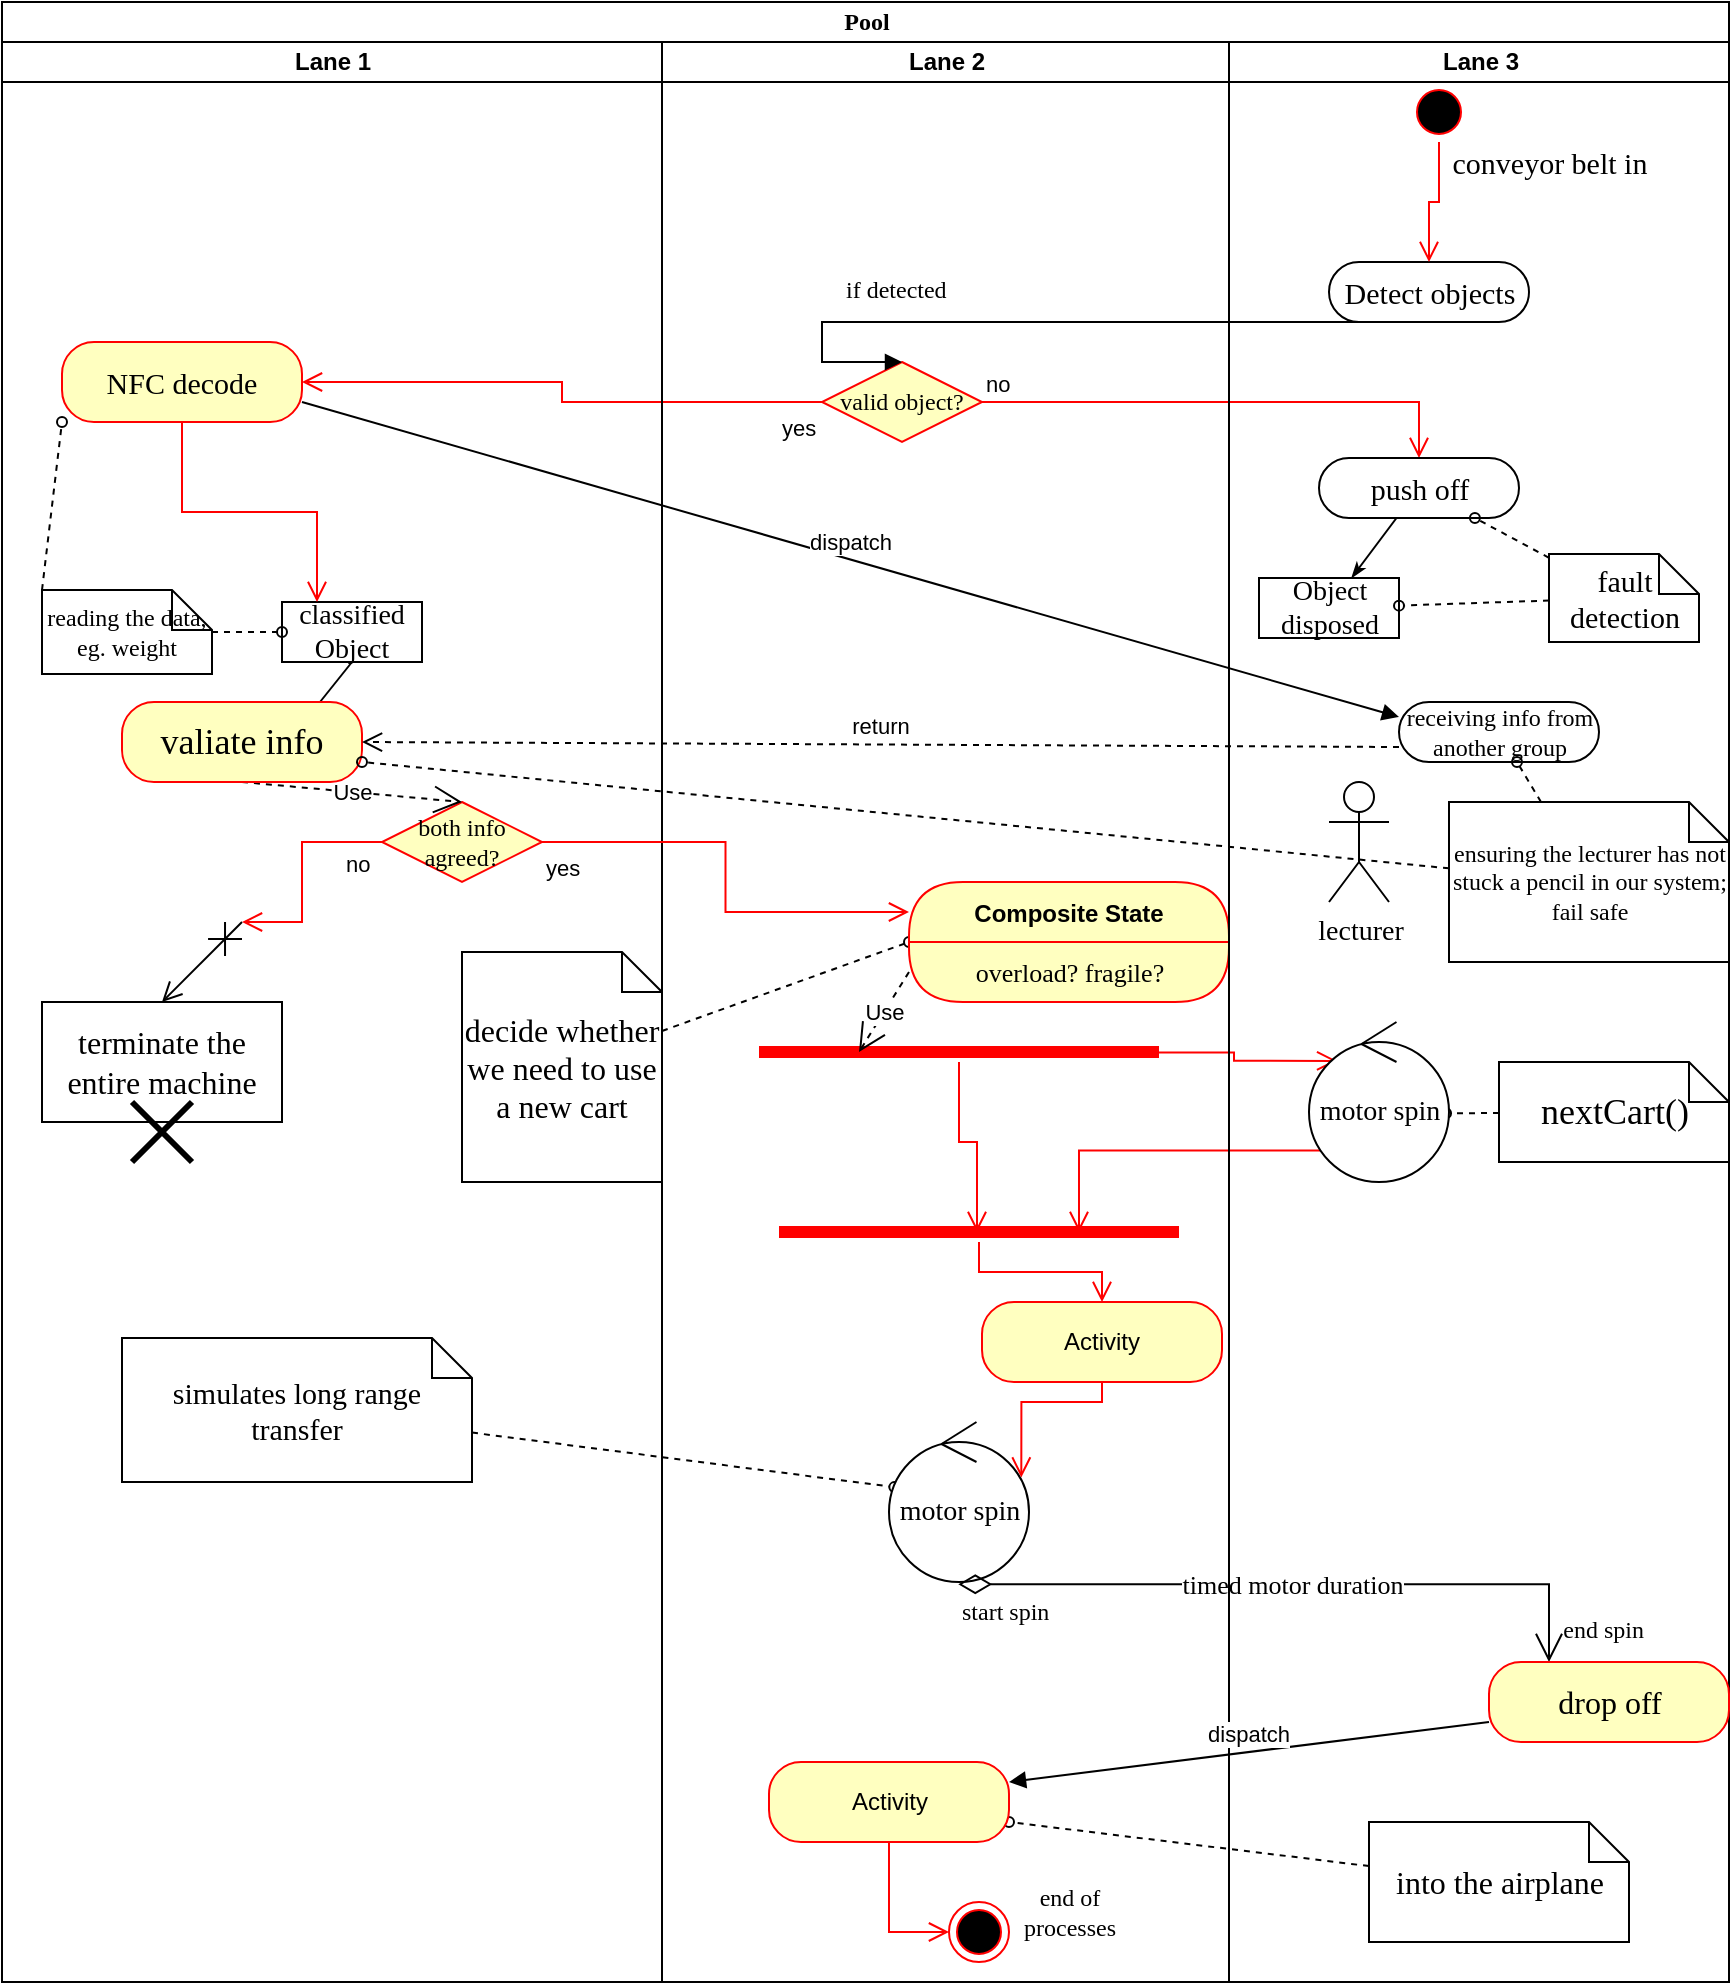 <mxfile version="24.4.0" type="github">
  <diagram name="Page-1" id="0783ab3e-0a74-02c8-0abd-f7b4e66b4bec">
    <mxGraphModel dx="989" dy="514" grid="1" gridSize="10" guides="1" tooltips="1" connect="1" arrows="1" fold="1" page="1" pageScale="1" pageWidth="850" pageHeight="1100" background="none" math="0" shadow="0">
      <root>
        <mxCell id="0" />
        <mxCell id="1" parent="0" />
        <mxCell id="1c1d494c118603dd-1" value="Pool" style="swimlane;html=1;childLayout=stackLayout;startSize=20;rounded=0;shadow=0;comic=0;labelBackgroundColor=none;strokeWidth=1;fontFamily=Verdana;fontSize=12;align=center;" parent="1" vertex="1">
          <mxGeometry x="40" y="20" width="863.5" height="990" as="geometry" />
        </mxCell>
        <mxCell id="1c1d494c118603dd-2" value="Lane 1" style="swimlane;html=1;startSize=20;" parent="1c1d494c118603dd-1" vertex="1">
          <mxGeometry y="20" width="330" height="970" as="geometry" />
        </mxCell>
        <mxCell id="1c1d494c118603dd-10" value="&lt;font style=&quot;font-size: 14px;&quot; face=&quot;Calibri&quot;&gt;classified Object&lt;/font&gt;" style="rounded=0;whiteSpace=wrap;html=1;shadow=0;comic=0;labelBackgroundColor=none;strokeWidth=1;fontFamily=Verdana;fontSize=12;align=center;arcSize=50;" parent="1c1d494c118603dd-2" vertex="1">
          <mxGeometry x="140" y="280" width="70" height="30" as="geometry" />
        </mxCell>
        <mxCell id="1c1d494c118603dd-46" style="edgeStyle=none;rounded=0;html=1;labelBackgroundColor=none;startArrow=none;startFill=0;startSize=5;endArrow=oval;endFill=0;endSize=5;jettySize=auto;orthogonalLoop=1;strokeWidth=1;fontFamily=Verdana;fontSize=12;dashed=1;entryX=0;entryY=1;entryDx=0;entryDy=0;exitX=0;exitY=0;exitDx=0;exitDy=0;exitPerimeter=0;" parent="1c1d494c118603dd-2" source="1c1d494c118603dd-21" target="UACE9q_lkyPn0epldcP_-63" edge="1">
          <mxGeometry relative="1" as="geometry">
            <mxPoint x="120.625" y="250" as="targetPoint" />
          </mxGeometry>
        </mxCell>
        <mxCell id="1c1d494c118603dd-47" style="edgeStyle=none;rounded=0;html=1;dashed=1;labelBackgroundColor=none;startArrow=none;startFill=0;startSize=5;endArrow=oval;endFill=0;endSize=5;jettySize=auto;orthogonalLoop=1;strokeWidth=1;fontFamily=Verdana;fontSize=12" parent="1c1d494c118603dd-2" source="1c1d494c118603dd-21" target="1c1d494c118603dd-10" edge="1">
          <mxGeometry relative="1" as="geometry" />
        </mxCell>
        <mxCell id="1c1d494c118603dd-21" value="&lt;font style=&quot;font-size: 12px;&quot; face=&quot;Calibri&quot;&gt;reading the data, eg. weight &lt;/font&gt;" style="shape=note;whiteSpace=wrap;html=1;rounded=0;shadow=0;comic=0;labelBackgroundColor=none;strokeWidth=1;fontFamily=Verdana;fontSize=12;align=center;size=20;" parent="1c1d494c118603dd-2" vertex="1">
          <mxGeometry x="20" y="274" width="85" height="42" as="geometry" />
        </mxCell>
        <mxCell id="UACE9q_lkyPn0epldcP_-8" value="&lt;font style=&quot;font-size: 16px;&quot; face=&quot;Calibri&quot;&gt;terminate the entire machine&lt;/font&gt;" style="rounded=0;whiteSpace=wrap;html=1;" vertex="1" parent="1c1d494c118603dd-2">
          <mxGeometry x="20" y="480" width="120" height="60" as="geometry" />
        </mxCell>
        <mxCell id="1c1d494c118603dd-23" value="&lt;font style=&quot;font-size: 16px;&quot; face=&quot;Calibri&quot;&gt;decide whether we need to use a new cart&lt;br&gt;&lt;/font&gt;" style="shape=note;whiteSpace=wrap;html=1;rounded=0;shadow=0;comic=0;labelBackgroundColor=none;strokeWidth=1;fontFamily=Verdana;fontSize=12;align=center;size=20;" parent="1c1d494c118603dd-2" vertex="1">
          <mxGeometry x="230" y="455" width="100" height="115" as="geometry" />
        </mxCell>
        <mxCell id="1c1d494c118603dd-24" value="&lt;font style=&quot;font-size: 15px;&quot; face=&quot;Calibri&quot;&gt;simulates long range transfer&lt;br&gt;&lt;/font&gt;" style="shape=note;whiteSpace=wrap;html=1;rounded=0;shadow=0;comic=0;labelBackgroundColor=none;strokeWidth=1;fontFamily=Verdana;fontSize=12;align=center;size=20;" parent="1c1d494c118603dd-2" vertex="1">
          <mxGeometry x="60" y="648" width="175" height="72" as="geometry" />
        </mxCell>
        <mxCell id="UACE9q_lkyPn0epldcP_-21" value="" style="endArrow=open;startArrow=cross;endFill=0;startFill=0;endSize=8;startSize=10;html=1;rounded=0;entryX=0.5;entryY=0;entryDx=0;entryDy=0;" edge="1" parent="1c1d494c118603dd-2" target="UACE9q_lkyPn0epldcP_-8">
          <mxGeometry width="160" relative="1" as="geometry">
            <mxPoint x="120" y="440" as="sourcePoint" />
            <mxPoint x="300" y="390" as="targetPoint" />
          </mxGeometry>
        </mxCell>
        <mxCell id="UACE9q_lkyPn0epldcP_-29" value="" style="endArrow=none;html=1;rounded=0;entryX=0.5;entryY=1;entryDx=0;entryDy=0;exitX=0.75;exitY=0;exitDx=0;exitDy=0;" edge="1" parent="1c1d494c118603dd-2" target="1c1d494c118603dd-10">
          <mxGeometry width="50" height="50" relative="1" as="geometry">
            <mxPoint x="155" y="335" as="sourcePoint" />
            <mxPoint x="400" y="400" as="targetPoint" />
          </mxGeometry>
        </mxCell>
        <mxCell id="UACE9q_lkyPn0epldcP_-31" value="&lt;font face=&quot;Calibri&quot;&gt;both info agreed?&lt;br&gt;&lt;/font&gt;" style="rhombus;whiteSpace=wrap;html=1;fontColor=#000000;fillColor=#ffffc0;strokeColor=#ff0000;" vertex="1" parent="1c1d494c118603dd-2">
          <mxGeometry x="190" y="380" width="80" height="40" as="geometry" />
        </mxCell>
        <mxCell id="UACE9q_lkyPn0epldcP_-32" value="no" style="edgeStyle=orthogonalEdgeStyle;html=1;align=left;verticalAlign=bottom;endArrow=open;endSize=8;strokeColor=#ff0000;rounded=0;" edge="1" source="UACE9q_lkyPn0epldcP_-31" parent="1c1d494c118603dd-2">
          <mxGeometry x="0.09" y="20" relative="1" as="geometry">
            <mxPoint x="120" y="440" as="targetPoint" />
            <Array as="points">
              <mxPoint x="150" y="400" />
              <mxPoint x="150" y="440" />
            </Array>
            <mxPoint as="offset" />
          </mxGeometry>
        </mxCell>
        <mxCell id="UACE9q_lkyPn0epldcP_-34" value="Use" style="endArrow=open;endSize=12;dashed=1;html=1;rounded=0;exitX=0.5;exitY=1;exitDx=0;exitDy=0;entryX=0.5;entryY=0;entryDx=0;entryDy=0;" edge="1" parent="1c1d494c118603dd-2" source="UACE9q_lkyPn0epldcP_-65" target="UACE9q_lkyPn0epldcP_-31">
          <mxGeometry width="160" relative="1" as="geometry">
            <mxPoint x="155" y="365" as="sourcePoint" />
            <mxPoint x="450" y="450" as="targetPoint" />
          </mxGeometry>
        </mxCell>
        <mxCell id="UACE9q_lkyPn0epldcP_-47" value="" style="shape=umlDestroy;whiteSpace=wrap;html=1;strokeWidth=3;targetShapes=umlLifeline;" vertex="1" parent="1c1d494c118603dd-2">
          <mxGeometry x="65" y="530" width="30" height="30" as="geometry" />
        </mxCell>
        <mxCell id="UACE9q_lkyPn0epldcP_-63" value="&lt;font style=&quot;font-size: 15px;&quot; face=&quot;Calibri&quot;&gt;NFC decode&lt;/font&gt;" style="rounded=1;whiteSpace=wrap;html=1;arcSize=40;fontColor=#000000;fillColor=#ffffc0;strokeColor=#ff0000;" vertex="1" parent="1c1d494c118603dd-2">
          <mxGeometry x="30" y="150" width="120" height="40" as="geometry" />
        </mxCell>
        <mxCell id="UACE9q_lkyPn0epldcP_-64" value="" style="edgeStyle=orthogonalEdgeStyle;html=1;verticalAlign=bottom;endArrow=open;endSize=8;strokeColor=#ff0000;rounded=0;entryX=0.25;entryY=0;entryDx=0;entryDy=0;" edge="1" source="UACE9q_lkyPn0epldcP_-63" parent="1c1d494c118603dd-2" target="1c1d494c118603dd-10">
          <mxGeometry relative="1" as="geometry">
            <mxPoint x="80" y="270" as="targetPoint" />
          </mxGeometry>
        </mxCell>
        <mxCell id="UACE9q_lkyPn0epldcP_-65" value="&lt;font style=&quot;font-size: 18px;&quot; face=&quot;Calibri&quot;&gt;valiate info&lt;br&gt;&lt;/font&gt;" style="rounded=1;whiteSpace=wrap;html=1;arcSize=40;fontColor=#000000;fillColor=#ffffc0;strokeColor=#ff0000;" vertex="1" parent="1c1d494c118603dd-2">
          <mxGeometry x="60" y="330" width="120" height="40" as="geometry" />
        </mxCell>
        <mxCell id="1c1d494c118603dd-52" style="edgeStyle=none;rounded=0;html=1;dashed=1;labelBackgroundColor=none;startArrow=none;startFill=0;startSize=5;endArrow=oval;endFill=0;endSize=5;jettySize=auto;orthogonalLoop=1;strokeWidth=1;fontFamily=Verdana;fontSize=12;entryX=0;entryY=0;entryDx=0;entryDy=0;" parent="1c1d494c118603dd-1" source="1c1d494c118603dd-23" target="UACE9q_lkyPn0epldcP_-62" edge="1">
          <mxGeometry relative="1" as="geometry">
            <mxPoint x="354" y="491.098" as="targetPoint" />
          </mxGeometry>
        </mxCell>
        <mxCell id="1c1d494c118603dd-54" style="edgeStyle=none;rounded=0;html=1;dashed=1;labelBackgroundColor=none;startArrow=none;startFill=0;startSize=5;endArrow=oval;endFill=0;endSize=5;jettySize=auto;orthogonalLoop=1;strokeWidth=1;fontFamily=Verdana;fontSize=12;entryX=0.038;entryY=0.407;entryDx=0;entryDy=0;entryPerimeter=0;" parent="1c1d494c118603dd-1" source="1c1d494c118603dd-24" target="UACE9q_lkyPn0epldcP_-51" edge="1">
          <mxGeometry relative="1" as="geometry">
            <mxPoint x="375" y="754.009" as="targetPoint" />
          </mxGeometry>
        </mxCell>
        <mxCell id="1c1d494c118603dd-58" style="edgeStyle=none;rounded=0;html=1;dashed=1;labelBackgroundColor=none;startArrow=none;startFill=0;startSize=5;endArrow=oval;endFill=0;endSize=5;jettySize=auto;orthogonalLoop=1;strokeWidth=1;fontFamily=Verdana;fontSize=12;entryX=1;entryY=0.75;entryDx=0;entryDy=0;" parent="1c1d494c118603dd-1" source="1c1d494c118603dd-26" target="UACE9q_lkyPn0epldcP_-75" edge="1">
          <mxGeometry relative="1" as="geometry">
            <mxPoint x="510.0" y="911.066" as="targetPoint" />
          </mxGeometry>
        </mxCell>
        <mxCell id="UACE9q_lkyPn0epldcP_-20" value="yes" style="edgeStyle=orthogonalEdgeStyle;html=1;align=left;verticalAlign=top;endArrow=open;endSize=8;strokeColor=#ff0000;rounded=0;entryX=1;entryY=0.5;entryDx=0;entryDy=0;" edge="1" source="UACE9q_lkyPn0epldcP_-18" parent="1c1d494c118603dd-1" target="UACE9q_lkyPn0epldcP_-63">
          <mxGeometry x="-0.837" relative="1" as="geometry">
            <mxPoint x="165" y="240" as="targetPoint" />
            <mxPoint as="offset" />
          </mxGeometry>
        </mxCell>
        <mxCell id="UACE9q_lkyPn0epldcP_-19" value="no" style="edgeStyle=orthogonalEdgeStyle;html=1;align=left;verticalAlign=bottom;endArrow=open;endSize=8;strokeColor=#ff0000;rounded=0;entryX=0.5;entryY=0;entryDx=0;entryDy=0;" edge="1" source="UACE9q_lkyPn0epldcP_-18" parent="1c1d494c118603dd-1" target="1c1d494c118603dd-5">
          <mxGeometry x="-1" relative="1" as="geometry">
            <mxPoint x="533.5" y="240" as="targetPoint" />
          </mxGeometry>
        </mxCell>
        <mxCell id="UACE9q_lkyPn0epldcP_-27" value="dispatch" style="html=1;verticalAlign=bottom;endArrow=block;curved=0;rounded=0;exitX=1;exitY=0.75;exitDx=0;exitDy=0;entryX=0;entryY=0.25;entryDx=0;entryDy=0;" edge="1" parent="1c1d494c118603dd-1" source="UACE9q_lkyPn0epldcP_-63" target="1c1d494c118603dd-8">
          <mxGeometry width="80" relative="1" as="geometry">
            <mxPoint x="190" y="255" as="sourcePoint" />
            <mxPoint x="410" y="430" as="targetPoint" />
          </mxGeometry>
        </mxCell>
        <mxCell id="1c1d494c118603dd-51" style="edgeStyle=none;rounded=0;html=1;dashed=1;labelBackgroundColor=none;startArrow=none;startFill=0;startSize=5;endArrow=oval;endFill=0;endSize=5;jettySize=auto;orthogonalLoop=1;strokeWidth=1;fontFamily=Verdana;fontSize=12;entryX=1;entryY=0.75;entryDx=0;entryDy=0;" parent="1c1d494c118603dd-1" source="1c1d494c118603dd-22" target="UACE9q_lkyPn0epldcP_-65" edge="1">
          <mxGeometry relative="1" as="geometry">
            <mxPoint x="180" y="370" as="targetPoint" />
          </mxGeometry>
        </mxCell>
        <mxCell id="UACE9q_lkyPn0epldcP_-28" value="return" style="html=1;verticalAlign=bottom;endArrow=open;dashed=1;endSize=8;curved=0;rounded=0;exitX=0;exitY=0.75;exitDx=0;exitDy=0;entryX=1;entryY=0.5;entryDx=0;entryDy=0;" edge="1" parent="1c1d494c118603dd-1" source="1c1d494c118603dd-8" target="UACE9q_lkyPn0epldcP_-65">
          <mxGeometry relative="1" as="geometry">
            <mxPoint x="410" y="430" as="sourcePoint" />
            <mxPoint x="180" y="362.5" as="targetPoint" />
          </mxGeometry>
        </mxCell>
        <mxCell id="1c1d494c118603dd-3" value="Lane 2" style="swimlane;html=1;startSize=20;" parent="1c1d494c118603dd-1" vertex="1">
          <mxGeometry x="330" y="20" width="283.5" height="970" as="geometry" />
        </mxCell>
        <mxCell id="UACE9q_lkyPn0epldcP_-17" value="&lt;font face=&quot;Calibri&quot;&gt;end of processes&lt;br&gt;&lt;/font&gt;" style="text;html=1;align=center;verticalAlign=middle;whiteSpace=wrap;rounded=0;" vertex="1" parent="1c1d494c118603dd-3">
          <mxGeometry x="173.5" y="920" width="60" height="30" as="geometry" />
        </mxCell>
        <mxCell id="UACE9q_lkyPn0epldcP_-18" value="&lt;font style=&quot;font-size: 12px;&quot; face=&quot;Calibri&quot;&gt;valid object?&lt;/font&gt;" style="rhombus;whiteSpace=wrap;html=1;fontColor=#000000;fillColor=#ffffc0;strokeColor=#ff0000;" vertex="1" parent="1c1d494c118603dd-3">
          <mxGeometry x="80" y="160" width="80" height="40" as="geometry" />
        </mxCell>
        <mxCell id="UACE9q_lkyPn0epldcP_-38" value="" style="shape=line;html=1;strokeWidth=6;strokeColor=#ff0000;" vertex="1" parent="1c1d494c118603dd-3">
          <mxGeometry x="48.5" y="500" width="200" height="10" as="geometry" />
        </mxCell>
        <mxCell id="UACE9q_lkyPn0epldcP_-39" value="" style="edgeStyle=orthogonalEdgeStyle;html=1;verticalAlign=bottom;endArrow=open;endSize=8;strokeColor=#ff0000;rounded=0;entryX=0.495;entryY=0.5;entryDx=0;entryDy=0;entryPerimeter=0;" edge="1" source="UACE9q_lkyPn0epldcP_-38" parent="1c1d494c118603dd-3" target="UACE9q_lkyPn0epldcP_-43">
          <mxGeometry relative="1" as="geometry">
            <mxPoint x="158.5" y="585" as="targetPoint" />
          </mxGeometry>
        </mxCell>
        <mxCell id="UACE9q_lkyPn0epldcP_-41" value="Use" style="endArrow=open;endSize=12;dashed=1;html=1;rounded=0;exitX=0;exitY=0.5;exitDx=0;exitDy=0;entryX=0.25;entryY=0.5;entryDx=0;entryDy=0;entryPerimeter=0;" edge="1" parent="1c1d494c118603dd-3" source="UACE9q_lkyPn0epldcP_-62" target="UACE9q_lkyPn0epldcP_-38">
          <mxGeometry width="160" relative="1" as="geometry">
            <mxPoint x="114" y="480" as="sourcePoint" />
            <mxPoint x="-50" y="390" as="targetPoint" />
          </mxGeometry>
        </mxCell>
        <mxCell id="UACE9q_lkyPn0epldcP_-43" value="" style="shape=line;html=1;strokeWidth=6;strokeColor=#ff0000;" vertex="1" parent="1c1d494c118603dd-3">
          <mxGeometry x="58.5" y="590" width="200" height="10" as="geometry" />
        </mxCell>
        <mxCell id="UACE9q_lkyPn0epldcP_-44" value="" style="edgeStyle=orthogonalEdgeStyle;html=1;verticalAlign=bottom;endArrow=open;endSize=8;strokeColor=#ff0000;rounded=0;entryX=0.5;entryY=0;entryDx=0;entryDy=0;" edge="1" source="UACE9q_lkyPn0epldcP_-43" parent="1c1d494c118603dd-3" target="UACE9q_lkyPn0epldcP_-69">
          <mxGeometry relative="1" as="geometry">
            <mxPoint x="158.5" y="670" as="targetPoint" />
            <Array as="points">
              <mxPoint x="159" y="615" />
              <mxPoint x="220" y="615" />
            </Array>
          </mxGeometry>
        </mxCell>
        <mxCell id="UACE9q_lkyPn0epldcP_-49" value="" style="ellipse;html=1;shape=endState;fillColor=#000000;strokeColor=#ff0000;" vertex="1" parent="1c1d494c118603dd-3">
          <mxGeometry x="143.5" y="930" width="30" height="30" as="geometry" />
        </mxCell>
        <mxCell id="UACE9q_lkyPn0epldcP_-51" value="&lt;font style=&quot;font-size: 14px;&quot; face=&quot;Calibri&quot;&gt;motor spin&lt;br&gt;&lt;/font&gt;" style="ellipse;shape=umlControl;whiteSpace=wrap;html=1;" vertex="1" parent="1c1d494c118603dd-3">
          <mxGeometry x="113.5" y="690" width="70" height="80" as="geometry" />
        </mxCell>
        <mxCell id="UACE9q_lkyPn0epldcP_-61" value="Composite State" style="swimlane;fontStyle=1;align=center;verticalAlign=middle;childLayout=stackLayout;horizontal=1;startSize=30;horizontalStack=0;resizeParent=0;resizeLast=1;container=0;fontColor=#000000;collapsible=0;rounded=1;arcSize=30;strokeColor=#ff0000;fillColor=#ffffc0;swimlaneFillColor=#ffffc0;dropTarget=0;" vertex="1" parent="1c1d494c118603dd-3">
          <mxGeometry x="123.5" y="420.003" width="160" height="60" as="geometry" />
        </mxCell>
        <mxCell id="UACE9q_lkyPn0epldcP_-62" value="&lt;font style=&quot;font-size: 13px;&quot; face=&quot;Calibri&quot;&gt;overload? fragile?&lt;br&gt;&lt;/font&gt;" style="text;html=1;strokeColor=none;fillColor=none;align=center;verticalAlign=middle;spacingLeft=4;spacingRight=4;whiteSpace=wrap;overflow=hidden;rotatable=0;fontColor=#000000;" vertex="1" parent="UACE9q_lkyPn0epldcP_-61">
          <mxGeometry y="30" width="160" height="30" as="geometry" />
        </mxCell>
        <mxCell id="UACE9q_lkyPn0epldcP_-69" value="Activity" style="rounded=1;whiteSpace=wrap;html=1;arcSize=40;fontColor=#000000;fillColor=#ffffc0;strokeColor=#ff0000;" vertex="1" parent="1c1d494c118603dd-3">
          <mxGeometry x="160" y="630" width="120" height="40" as="geometry" />
        </mxCell>
        <mxCell id="UACE9q_lkyPn0epldcP_-70" value="" style="edgeStyle=orthogonalEdgeStyle;html=1;verticalAlign=bottom;endArrow=open;endSize=8;strokeColor=#ff0000;rounded=0;entryX=0.945;entryY=0.347;entryDx=0;entryDy=0;entryPerimeter=0;" edge="1" source="UACE9q_lkyPn0epldcP_-69" parent="1c1d494c118603dd-3" target="UACE9q_lkyPn0epldcP_-51">
          <mxGeometry relative="1" as="geometry">
            <mxPoint x="220" y="730" as="targetPoint" />
          </mxGeometry>
        </mxCell>
        <mxCell id="UACE9q_lkyPn0epldcP_-75" value="Activity" style="rounded=1;whiteSpace=wrap;html=1;arcSize=40;fontColor=#000000;fillColor=#ffffc0;strokeColor=#ff0000;" vertex="1" parent="1c1d494c118603dd-3">
          <mxGeometry x="53.5" y="860" width="120" height="40" as="geometry" />
        </mxCell>
        <mxCell id="UACE9q_lkyPn0epldcP_-76" value="" style="edgeStyle=orthogonalEdgeStyle;html=1;verticalAlign=bottom;endArrow=open;endSize=8;strokeColor=#ff0000;rounded=0;entryX=0;entryY=0.5;entryDx=0;entryDy=0;" edge="1" source="UACE9q_lkyPn0epldcP_-75" parent="1c1d494c118603dd-3" target="UACE9q_lkyPn0epldcP_-49">
          <mxGeometry relative="1" as="geometry">
            <mxPoint x="-120" y="960" as="targetPoint" />
          </mxGeometry>
        </mxCell>
        <mxCell id="UACE9q_lkyPn0epldcP_-33" value="yes" style="edgeStyle=orthogonalEdgeStyle;html=1;align=left;verticalAlign=top;endArrow=open;endSize=8;strokeColor=#ff0000;rounded=0;entryX=0;entryY=0.25;entryDx=0;entryDy=0;" edge="1" source="UACE9q_lkyPn0epldcP_-31" parent="1c1d494c118603dd-1" target="UACE9q_lkyPn0epldcP_-61">
          <mxGeometry x="-1" relative="1" as="geometry">
            <mxPoint x="404" y="470" as="targetPoint" />
          </mxGeometry>
        </mxCell>
        <mxCell id="UACE9q_lkyPn0epldcP_-36" value="&lt;font style=&quot;font-size: 12px;&quot; face=&quot;Calibri&quot;&gt;if detected&lt;br&gt;&lt;/font&gt;" style="endArrow=block;endFill=1;html=1;edgeStyle=orthogonalEdgeStyle;align=left;verticalAlign=top;rounded=0;exitX=0.5;exitY=1;exitDx=0;exitDy=0;entryX=0.5;entryY=0;entryDx=0;entryDy=0;" edge="1" parent="1c1d494c118603dd-1" source="60571a20871a0731-8" target="UACE9q_lkyPn0epldcP_-18">
          <mxGeometry x="0.615" y="-30" relative="1" as="geometry">
            <mxPoint x="290" y="300" as="sourcePoint" />
            <mxPoint x="450" y="300" as="targetPoint" />
            <Array as="points">
              <mxPoint x="410" y="160" />
            </Array>
            <mxPoint as="offset" />
          </mxGeometry>
        </mxCell>
        <mxCell id="UACE9q_lkyPn0epldcP_-42" value="" style="edgeStyle=orthogonalEdgeStyle;html=1;verticalAlign=bottom;endArrow=open;endSize=8;strokeColor=#ff0000;rounded=0;exitX=0.658;exitY=0.527;exitDx=0;exitDy=0;exitPerimeter=0;entryX=0.201;entryY=0.243;entryDx=0;entryDy=0;entryPerimeter=0;" edge="1" parent="1c1d494c118603dd-1" source="UACE9q_lkyPn0epldcP_-38" target="UACE9q_lkyPn0epldcP_-68">
          <mxGeometry relative="1" as="geometry">
            <mxPoint x="643.5" y="542.5" as="targetPoint" />
            <mxPoint x="448" y="540" as="sourcePoint" />
          </mxGeometry>
        </mxCell>
        <mxCell id="UACE9q_lkyPn0epldcP_-46" value="" style="edgeStyle=orthogonalEdgeStyle;html=1;verticalAlign=bottom;endArrow=open;endSize=8;strokeColor=#ff0000;rounded=0;entryX=0.75;entryY=0.5;entryDx=0;entryDy=0;entryPerimeter=0;exitX=0.083;exitY=0.803;exitDx=0;exitDy=0;exitPerimeter=0;" edge="1" parent="1c1d494c118603dd-1" source="UACE9q_lkyPn0epldcP_-68" target="UACE9q_lkyPn0epldcP_-43">
          <mxGeometry relative="1" as="geometry">
            <mxPoint x="458" y="625" as="targetPoint" />
            <mxPoint x="643.5" y="580" as="sourcePoint" />
          </mxGeometry>
        </mxCell>
        <mxCell id="UACE9q_lkyPn0epldcP_-52" value="&lt;font style=&quot;font-size: 13px;&quot; face=&quot;Tahoma&quot;&gt;timed motor duration&lt;/font&gt;" style="endArrow=open;html=1;endSize=12;startArrow=diamondThin;startSize=14;startFill=0;edgeStyle=orthogonalEdgeStyle;rounded=0;exitX=0.495;exitY=1.014;exitDx=0;exitDy=0;exitPerimeter=0;entryX=0.25;entryY=0;entryDx=0;entryDy=0;" edge="1" parent="1c1d494c118603dd-1" source="UACE9q_lkyPn0epldcP_-51" target="UACE9q_lkyPn0epldcP_-73">
          <mxGeometry relative="1" as="geometry">
            <mxPoint x="340" y="820" as="sourcePoint" />
            <mxPoint x="766.0" y="830" as="targetPoint" />
          </mxGeometry>
        </mxCell>
        <mxCell id="UACE9q_lkyPn0epldcP_-53" value="&lt;font style=&quot;font-size: 12px;&quot; face=&quot;Calibri&quot;&gt;start spin&lt;/font&gt;" style="edgeLabel;resizable=0;html=1;align=left;verticalAlign=top;" connectable="0" vertex="1" parent="UACE9q_lkyPn0epldcP_-52">
          <mxGeometry x="-1" relative="1" as="geometry" />
        </mxCell>
        <mxCell id="UACE9q_lkyPn0epldcP_-54" value="&lt;font style=&quot;font-size: 12px;&quot; face=&quot;Calibri&quot;&gt;end spin&lt;/font&gt;" style="edgeLabel;resizable=0;html=1;align=right;verticalAlign=top;" connectable="0" vertex="1" parent="UACE9q_lkyPn0epldcP_-52">
          <mxGeometry x="1" relative="1" as="geometry">
            <mxPoint x="48" y="-30" as="offset" />
          </mxGeometry>
        </mxCell>
        <mxCell id="1c1d494c118603dd-4" value="Lane 3" style="swimlane;html=1;startSize=20;" parent="1c1d494c118603dd-1" vertex="1">
          <mxGeometry x="613.5" y="20" width="250" height="970" as="geometry" />
        </mxCell>
        <mxCell id="60571a20871a0731-8" value="&lt;font style=&quot;font-size: 15px;&quot; face=&quot;Calibri&quot;&gt;Detect objects &lt;/font&gt;" style="rounded=1;whiteSpace=wrap;html=1;shadow=0;comic=0;labelBackgroundColor=none;strokeWidth=1;fontFamily=Verdana;fontSize=12;align=center;arcSize=50;" parent="1c1d494c118603dd-4" vertex="1">
          <mxGeometry x="50" y="110" width="100" height="30" as="geometry" />
        </mxCell>
        <mxCell id="1c1d494c118603dd-33" style="rounded=0;html=1;labelBackgroundColor=none;startArrow=none;startFill=0;startSize=5;endArrow=classicThin;endFill=1;endSize=5;jettySize=auto;orthogonalLoop=1;strokeWidth=1;fontFamily=Verdana;fontSize=12" parent="1c1d494c118603dd-4" source="1c1d494c118603dd-5" target="1c1d494c118603dd-9" edge="1">
          <mxGeometry relative="1" as="geometry" />
        </mxCell>
        <mxCell id="1c1d494c118603dd-5" value="&lt;font style=&quot;font-size: 15px;&quot; face=&quot;Calibri&quot;&gt;push off&lt;/font&gt;" style="rounded=1;whiteSpace=wrap;html=1;shadow=0;comic=0;labelBackgroundColor=none;strokeWidth=1;fontFamily=Verdana;fontSize=12;align=center;arcSize=50;" parent="1c1d494c118603dd-4" vertex="1">
          <mxGeometry x="45" y="208" width="100" height="30" as="geometry" />
        </mxCell>
        <mxCell id="1c1d494c118603dd-8" value="&lt;font face=&quot;Calibri&quot;&gt;receiving info from another group&lt;br&gt;&lt;/font&gt;" style="rounded=1;whiteSpace=wrap;html=1;shadow=0;comic=0;labelBackgroundColor=none;strokeWidth=1;fontFamily=Verdana;fontSize=12;align=center;arcSize=50;" parent="1c1d494c118603dd-4" vertex="1">
          <mxGeometry x="85" y="330" width="100" height="30" as="geometry" />
        </mxCell>
        <mxCell id="1c1d494c118603dd-9" value="&lt;font style=&quot;font-size: 14px;&quot; face=&quot;Calibri&quot;&gt;Object disposed&lt;br&gt;&lt;/font&gt;" style="rounded=0;whiteSpace=wrap;html=1;shadow=0;comic=0;labelBackgroundColor=none;strokeWidth=1;fontFamily=Verdana;fontSize=12;align=center;arcSize=50;" parent="1c1d494c118603dd-4" vertex="1">
          <mxGeometry x="15" y="268" width="70" height="30" as="geometry" />
        </mxCell>
        <mxCell id="1c1d494c118603dd-48" style="edgeStyle=none;rounded=0;html=1;dashed=1;labelBackgroundColor=none;startArrow=none;startFill=0;startSize=5;endArrow=oval;endFill=0;endSize=5;jettySize=auto;orthogonalLoop=1;strokeWidth=1;fontFamily=Verdana;fontSize=12" parent="1c1d494c118603dd-4" source="1c1d494c118603dd-20" target="1c1d494c118603dd-5" edge="1">
          <mxGeometry relative="1" as="geometry" />
        </mxCell>
        <mxCell id="1c1d494c118603dd-49" style="edgeStyle=none;rounded=0;html=1;dashed=1;labelBackgroundColor=none;startArrow=none;startFill=0;startSize=5;endArrow=oval;endFill=0;endSize=5;jettySize=auto;orthogonalLoop=1;strokeWidth=1;fontFamily=Verdana;fontSize=12" parent="1c1d494c118603dd-4" source="1c1d494c118603dd-20" target="1c1d494c118603dd-9" edge="1">
          <mxGeometry relative="1" as="geometry" />
        </mxCell>
        <mxCell id="1c1d494c118603dd-20" value="&lt;font style=&quot;font-size: 15px;&quot; face=&quot;Calibri&quot;&gt;fault detection&lt;br&gt;&lt;/font&gt;" style="shape=note;whiteSpace=wrap;html=1;rounded=0;shadow=0;comic=0;labelBackgroundColor=none;strokeWidth=1;fontFamily=Verdana;fontSize=12;align=center;size=20;" parent="1c1d494c118603dd-4" vertex="1">
          <mxGeometry x="160" y="256" width="75" height="44" as="geometry" />
        </mxCell>
        <mxCell id="1c1d494c118603dd-50" style="edgeStyle=none;rounded=0;html=1;dashed=1;labelBackgroundColor=none;startArrow=none;startFill=0;startSize=5;endArrow=oval;endFill=0;endSize=5;jettySize=auto;orthogonalLoop=1;strokeWidth=1;fontFamily=Verdana;fontSize=12" parent="1c1d494c118603dd-4" source="1c1d494c118603dd-22" target="1c1d494c118603dd-8" edge="1">
          <mxGeometry relative="1" as="geometry" />
        </mxCell>
        <mxCell id="1c1d494c118603dd-22" value="&lt;font face=&quot;Calibri&quot;&gt;ensuring the lecturer has not stuck a pencil in our system; fail safe&lt;br&gt;&lt;/font&gt;" style="shape=note;whiteSpace=wrap;html=1;rounded=0;shadow=0;comic=0;labelBackgroundColor=none;strokeWidth=1;fontFamily=Verdana;fontSize=12;align=center;size=20;" parent="1c1d494c118603dd-4" vertex="1">
          <mxGeometry x="110" y="380" width="140" height="80" as="geometry" />
        </mxCell>
        <mxCell id="1c1d494c118603dd-25" value="&lt;font style=&quot;font-size: 18px;&quot; face=&quot;Calibri&quot;&gt;nextCart()&lt;/font&gt;" style="shape=note;whiteSpace=wrap;html=1;rounded=0;shadow=0;comic=0;labelBackgroundColor=none;strokeWidth=1;fontFamily=Verdana;fontSize=12;align=center;size=20;" parent="1c1d494c118603dd-4" vertex="1">
          <mxGeometry x="135" y="510" width="115" height="50" as="geometry" />
        </mxCell>
        <mxCell id="1c1d494c118603dd-26" value="&lt;font style=&quot;font-size: 16px;&quot; face=&quot;Calibri&quot;&gt;into the airplane&lt;br&gt;&lt;/font&gt;" style="shape=note;whiteSpace=wrap;html=1;rounded=0;shadow=0;comic=0;labelBackgroundColor=none;strokeWidth=1;fontFamily=Verdana;fontSize=12;align=center;size=20;" parent="1c1d494c118603dd-4" vertex="1">
          <mxGeometry x="70" y="890" width="130" height="60" as="geometry" />
        </mxCell>
        <mxCell id="UACE9q_lkyPn0epldcP_-10" value="&lt;font style=&quot;font-size: 15px;&quot; face=&quot;Tahoma&quot;&gt;&lt;font style=&quot;font-size: 15px;&quot; face=&quot;Calibri&quot;&gt;conveyor belt in&lt;/font&gt;&lt;br&gt;&lt;/font&gt;" style="text;html=1;align=center;verticalAlign=middle;whiteSpace=wrap;rounded=0;" vertex="1" parent="1c1d494c118603dd-4">
          <mxGeometry x="110" y="45" width="100" height="30" as="geometry" />
        </mxCell>
        <mxCell id="1c1d494c118603dd-57" style="edgeStyle=none;rounded=0;html=1;dashed=1;labelBackgroundColor=none;startArrow=none;startFill=0;startSize=5;endArrow=oval;endFill=0;endSize=5;jettySize=auto;orthogonalLoop=1;strokeWidth=1;fontFamily=Verdana;fontSize=12;entryX=0.979;entryY=0.571;entryDx=0;entryDy=0;entryPerimeter=0;" parent="1c1d494c118603dd-4" source="1c1d494c118603dd-25" target="UACE9q_lkyPn0epldcP_-68" edge="1">
          <mxGeometry relative="1" as="geometry">
            <mxPoint x="115.0" y="535" as="targetPoint" />
          </mxGeometry>
        </mxCell>
        <mxCell id="UACE9q_lkyPn0epldcP_-55" value="&lt;font style=&quot;font-size: 14px;&quot; face=&quot;Calibri&quot;&gt;lecturer&lt;/font&gt;" style="shape=umlActor;verticalLabelPosition=bottom;verticalAlign=top;html=1;" vertex="1" parent="1c1d494c118603dd-4">
          <mxGeometry x="50" y="370" width="30" height="60" as="geometry" />
        </mxCell>
        <mxCell id="UACE9q_lkyPn0epldcP_-58" value="" style="ellipse;html=1;shape=startState;fillColor=#000000;strokeColor=#ff0000;" vertex="1" parent="1c1d494c118603dd-4">
          <mxGeometry x="90" y="20" width="30" height="30" as="geometry" />
        </mxCell>
        <mxCell id="UACE9q_lkyPn0epldcP_-59" value="" style="edgeStyle=orthogonalEdgeStyle;html=1;verticalAlign=bottom;endArrow=open;endSize=8;strokeColor=#ff0000;rounded=0;entryX=0.5;entryY=0;entryDx=0;entryDy=0;" edge="1" source="UACE9q_lkyPn0epldcP_-58" parent="1c1d494c118603dd-4" target="60571a20871a0731-8">
          <mxGeometry relative="1" as="geometry">
            <mxPoint x="45" y="120" as="targetPoint" />
            <Array as="points">
              <mxPoint x="105" y="80" />
              <mxPoint x="100" y="80" />
            </Array>
          </mxGeometry>
        </mxCell>
        <mxCell id="UACE9q_lkyPn0epldcP_-68" value="&lt;font style=&quot;font-size: 14px;&quot; face=&quot;Calibri&quot;&gt;motor spin&lt;br&gt;&lt;/font&gt;" style="ellipse;shape=umlControl;whiteSpace=wrap;html=1;" vertex="1" parent="1c1d494c118603dd-4">
          <mxGeometry x="40.0" y="490" width="70" height="80" as="geometry" />
        </mxCell>
        <mxCell id="UACE9q_lkyPn0epldcP_-73" value="&lt;font style=&quot;font-size: 16px;&quot; face=&quot;Calibri&quot;&gt;drop off&lt;/font&gt;" style="rounded=1;whiteSpace=wrap;html=1;arcSize=40;fontColor=#000000;fillColor=#ffffc0;strokeColor=#ff0000;" vertex="1" parent="1c1d494c118603dd-4">
          <mxGeometry x="130.0" y="810" width="120" height="40" as="geometry" />
        </mxCell>
        <mxCell id="UACE9q_lkyPn0epldcP_-60" value="dispatch" style="html=1;verticalAlign=bottom;endArrow=block;curved=0;rounded=0;exitX=0;exitY=0.75;exitDx=0;exitDy=0;entryX=1;entryY=0.25;entryDx=0;entryDy=0;" edge="1" parent="1c1d494c118603dd-1" source="UACE9q_lkyPn0epldcP_-73" target="UACE9q_lkyPn0epldcP_-75">
          <mxGeometry width="80" relative="1" as="geometry">
            <mxPoint x="791.0" y="860" as="sourcePoint" />
            <mxPoint x="510.0" y="897.5" as="targetPoint" />
          </mxGeometry>
        </mxCell>
      </root>
    </mxGraphModel>
  </diagram>
</mxfile>
